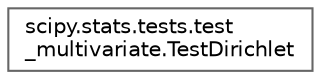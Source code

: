 digraph "Graphical Class Hierarchy"
{
 // LATEX_PDF_SIZE
  bgcolor="transparent";
  edge [fontname=Helvetica,fontsize=10,labelfontname=Helvetica,labelfontsize=10];
  node [fontname=Helvetica,fontsize=10,shape=box,height=0.2,width=0.4];
  rankdir="LR";
  Node0 [id="Node000000",label="scipy.stats.tests.test\l_multivariate.TestDirichlet",height=0.2,width=0.4,color="grey40", fillcolor="white", style="filled",URL="$d0/d82/classscipy_1_1stats_1_1tests_1_1test__multivariate_1_1TestDirichlet.html",tooltip=" "];
}
